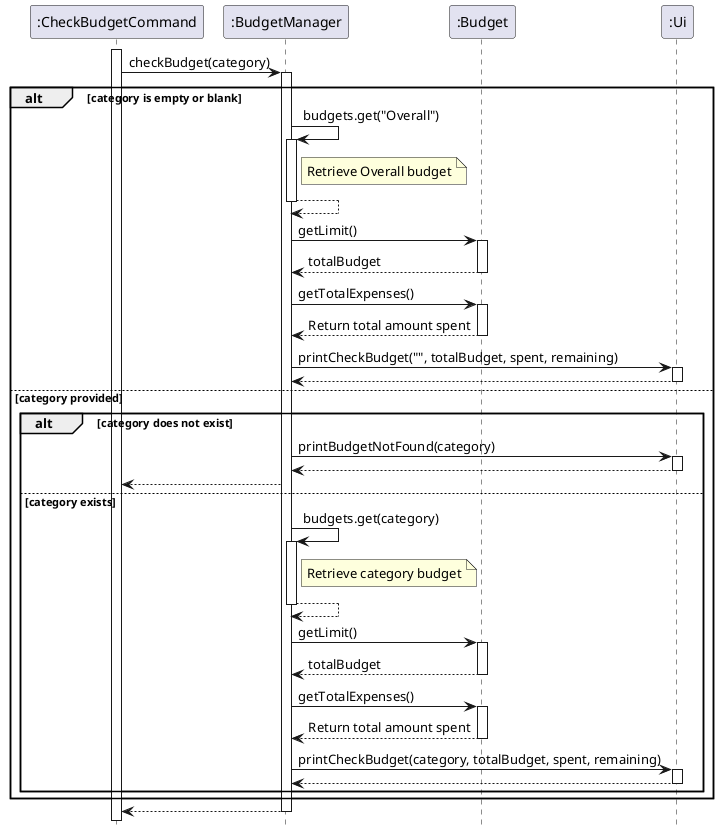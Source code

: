@startuml
hide circle
skinparam classAttributeIconSize 0
hide footbox

participant ":CheckBudgetCommand" as CBC
participant ":BudgetManager" as BM
participant ":Budget" as B
participant ":Ui" as UI

activate CBC
CBC -> BM: checkBudget(category)
activate BM

alt category is empty or blank
    BM -> BM: budgets.get("Overall")
    activate BM
    note right of BM: Retrieve Overall budget
    BM --> BM
    deactivate BM

    BM -> B: getLimit()
    activate B
    B --> BM: totalBudget
    deactivate B

    BM -> B: getTotalExpenses()
    activate B
    B --> BM: Return total amount spent
    deactivate B

    BM -> UI: printCheckBudget("", totalBudget, spent, remaining)
    activate UI
    UI --> BM
    deactivate UI

else category provided
    alt category does not exist
        BM -> UI: printBudgetNotFound(category)
        activate UI
        UI --> BM
        deactivate UI

        BM --> CBC

    else category exists
        BM -> BM: budgets.get(category)
        activate BM
        note right of BM: Retrieve category budget
        BM --> BM
        deactivate BM

        BM -> B: getLimit()
        activate B
        B --> BM: totalBudget
        deactivate B

        BM -> B: getTotalExpenses()
        activate B
        B --> BM: Return total amount spent
        deactivate B

        BM -> UI: printCheckBudget(category, totalBudget, spent, remaining)
        activate UI
        UI --> BM
        deactivate UI
    end
end

BM --> CBC
deactivate BM
@enduml
